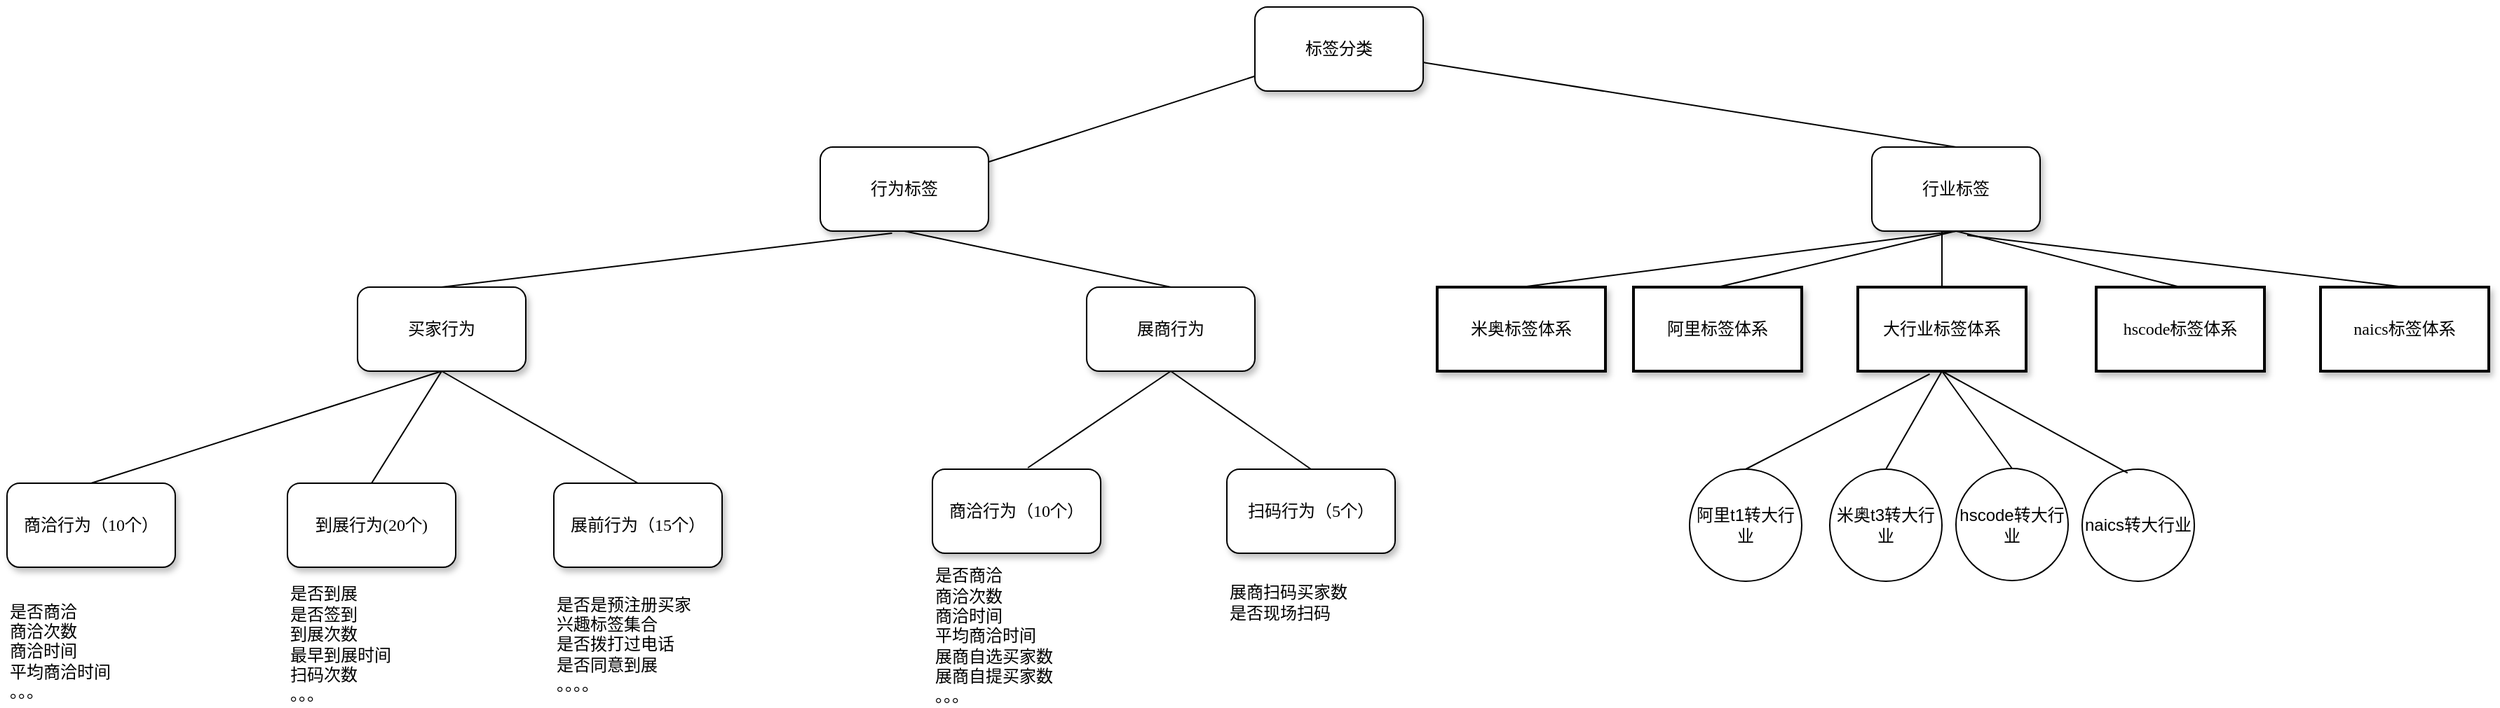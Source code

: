<mxfile version="21.5.0" type="github">
  <diagram name="Page-1" id="10a91c8b-09ff-31b1-d368-03940ed4cc9e">
    <mxGraphModel dx="2787" dy="1775" grid="1" gridSize="10" guides="1" tooltips="1" connect="1" arrows="1" fold="1" page="1" pageScale="1" pageWidth="1100" pageHeight="850" background="none" math="0" shadow="0">
      <root>
        <mxCell id="0" />
        <mxCell id="1" parent="0" />
        <mxCell id="62893188c0fa7362-1" value="标签分类" style="whiteSpace=wrap;html=1;rounded=1;shadow=1;labelBackgroundColor=none;strokeWidth=1;fontFamily=Verdana;fontSize=12;align=center;" parent="1" vertex="1">
          <mxGeometry x="680" y="-290" width="120" height="60" as="geometry" />
        </mxCell>
        <mxCell id="62893188c0fa7362-2" value="&lt;span&gt;行为标签&lt;/span&gt;" style="whiteSpace=wrap;html=1;rounded=1;shadow=1;labelBackgroundColor=none;strokeWidth=1;fontFamily=Verdana;fontSize=12;align=center;" parent="1" vertex="1">
          <mxGeometry x="370" y="-190" width="120" height="60" as="geometry" />
        </mxCell>
        <mxCell id="62893188c0fa7362-3" value="&lt;span&gt;行业标签&lt;/span&gt;" style="whiteSpace=wrap;html=1;rounded=1;shadow=1;labelBackgroundColor=none;strokeWidth=1;fontFamily=Verdana;fontSize=12;align=center;" parent="1" vertex="1">
          <mxGeometry x="1120" y="-190" width="120" height="60" as="geometry" />
        </mxCell>
        <mxCell id="62893188c0fa7362-5" value="" style="rounded=0;html=1;labelBackgroundColor=none;startArrow=none;startFill=0;startSize=5;endArrow=none;endFill=0;endSize=5;jettySize=auto;orthogonalLoop=1;strokeWidth=1;fontFamily=Verdana;fontSize=12" parent="1" source="62893188c0fa7362-1" target="62893188c0fa7362-2" edge="1">
          <mxGeometry x="-0.359" y="-11" relative="1" as="geometry">
            <mxPoint as="offset" />
          </mxGeometry>
        </mxCell>
        <mxCell id="62893188c0fa7362-8" value="&lt;span&gt;买家行为&lt;/span&gt;" style="whiteSpace=wrap;html=1;rounded=1;shadow=1;labelBackgroundColor=none;strokeWidth=1;fontFamily=Verdana;fontSize=12;align=center;" parent="1" vertex="1">
          <mxGeometry x="40" y="-90" width="120" height="60" as="geometry" />
        </mxCell>
        <mxCell id="62893188c0fa7362-9" value="&lt;span&gt;展商行为&lt;/span&gt;" style="whiteSpace=wrap;html=1;rounded=1;shadow=1;labelBackgroundColor=none;strokeWidth=1;fontFamily=Verdana;fontSize=12;align=center;" parent="1" vertex="1">
          <mxGeometry x="560" y="-90" width="120" height="60" as="geometry" />
        </mxCell>
        <mxCell id="62893188c0fa7362-10" value="&lt;span&gt;米奥标签&lt;/span&gt;体系" style="whiteSpace=wrap;html=1;rounded=0;shadow=1;labelBackgroundColor=none;strokeWidth=2;fontFamily=Verdana;fontSize=12;align=center;" parent="1" vertex="1">
          <mxGeometry x="810" y="-90" width="120" height="60" as="geometry" />
        </mxCell>
        <mxCell id="62893188c0fa7362-11" value="&lt;span&gt;阿里标签&lt;/span&gt;体系" style="whiteSpace=wrap;html=1;rounded=0;shadow=1;labelBackgroundColor=none;strokeWidth=2;fontFamily=Verdana;fontSize=12;align=center;" parent="1" vertex="1">
          <mxGeometry x="950" y="-90" width="120" height="60" as="geometry" />
        </mxCell>
        <mxCell id="62893188c0fa7362-12" value="&lt;span&gt;商洽行为（10个）&lt;/span&gt;" style="whiteSpace=wrap;html=1;rounded=1;shadow=1;labelBackgroundColor=none;strokeWidth=1;fontFamily=Verdana;fontSize=12;align=center;" parent="1" vertex="1">
          <mxGeometry x="-210" y="50" width="120" height="60" as="geometry" />
        </mxCell>
        <mxCell id="62893188c0fa7362-13" value="&lt;span&gt;到展行为(20个)&lt;/span&gt;" style="whiteSpace=wrap;html=1;rounded=1;shadow=1;labelBackgroundColor=none;strokeWidth=1;fontFamily=Verdana;fontSize=12;align=center;" parent="1" vertex="1">
          <mxGeometry x="-10" y="50" width="120" height="60" as="geometry" />
        </mxCell>
        <mxCell id="uT71Bbt4KiQEfUANzaNA-7" value="" style="endArrow=none;html=1;rounded=0;entryX=0.5;entryY=1;entryDx=0;entryDy=0;exitX=0.5;exitY=0;exitDx=0;exitDy=0;" edge="1" parent="1" source="62893188c0fa7362-12" target="62893188c0fa7362-8">
          <mxGeometry width="50" height="50" relative="1" as="geometry">
            <mxPoint x="120" y="400" as="sourcePoint" />
            <mxPoint x="170" y="350" as="targetPoint" />
          </mxGeometry>
        </mxCell>
        <mxCell id="uT71Bbt4KiQEfUANzaNA-13" value="" style="endArrow=none;html=1;rounded=0;exitX=0.5;exitY=0;exitDx=0;exitDy=0;" edge="1" parent="1" source="62893188c0fa7362-3" target="62893188c0fa7362-1">
          <mxGeometry width="50" height="50" relative="1" as="geometry">
            <mxPoint x="740" y="160" as="sourcePoint" />
            <mxPoint x="790" y="110" as="targetPoint" />
          </mxGeometry>
        </mxCell>
        <mxCell id="uT71Bbt4KiQEfUANzaNA-14" value="" style="endArrow=none;html=1;rounded=0;exitX=0.5;exitY=1;exitDx=0;exitDy=0;entryX=0.5;entryY=0;entryDx=0;entryDy=0;" edge="1" parent="1" source="62893188c0fa7362-3" target="62893188c0fa7362-10">
          <mxGeometry width="50" height="50" relative="1" as="geometry">
            <mxPoint x="1490" y="200" as="sourcePoint" />
            <mxPoint x="1320" y="133" as="targetPoint" />
            <Array as="points" />
          </mxGeometry>
        </mxCell>
        <mxCell id="uT71Bbt4KiQEfUANzaNA-15" value="" style="endArrow=none;html=1;rounded=0;exitX=0.5;exitY=0;exitDx=0;exitDy=0;entryX=0.5;entryY=1;entryDx=0;entryDy=0;" edge="1" parent="1" source="62893188c0fa7362-11" target="62893188c0fa7362-3">
          <mxGeometry width="50" height="50" relative="1" as="geometry">
            <mxPoint x="1540" y="260" as="sourcePoint" />
            <mxPoint x="1390" y="310" as="targetPoint" />
            <Array as="points" />
          </mxGeometry>
        </mxCell>
        <mxCell id="uT71Bbt4KiQEfUANzaNA-16" value="" style="endArrow=none;html=1;rounded=0;entryX=0.5;entryY=1;entryDx=0;entryDy=0;exitX=0.5;exitY=0;exitDx=0;exitDy=0;" edge="1" parent="1" source="62893188c0fa7362-9" target="62893188c0fa7362-2">
          <mxGeometry width="50" height="50" relative="1" as="geometry">
            <mxPoint x="410" y="290" as="sourcePoint" />
            <mxPoint x="460" y="240" as="targetPoint" />
          </mxGeometry>
        </mxCell>
        <mxCell id="uT71Bbt4KiQEfUANzaNA-18" value="&lt;span&gt;hscode标签&lt;/span&gt;体系" style="whiteSpace=wrap;html=1;rounded=0;shadow=1;labelBackgroundColor=none;strokeWidth=2;fontFamily=Verdana;fontSize=12;align=center;" vertex="1" parent="1">
          <mxGeometry x="1280" y="-90" width="120" height="60" as="geometry" />
        </mxCell>
        <mxCell id="uT71Bbt4KiQEfUANzaNA-19" value="naics标签体系" style="whiteSpace=wrap;html=1;rounded=0;shadow=1;labelBackgroundColor=none;strokeWidth=2;fontFamily=Verdana;fontSize=12;align=center;" vertex="1" parent="1">
          <mxGeometry x="1440" y="-90" width="120" height="60" as="geometry" />
        </mxCell>
        <mxCell id="uT71Bbt4KiQEfUANzaNA-20" value="" style="endArrow=none;html=1;rounded=0;exitX=0.5;exitY=0;exitDx=0;exitDy=0;entryX=0.5;entryY=1;entryDx=0;entryDy=0;" edge="1" parent="1" source="uT71Bbt4KiQEfUANzaNA-18" target="62893188c0fa7362-3">
          <mxGeometry width="50" height="50" relative="1" as="geometry">
            <mxPoint x="1540" y="300" as="sourcePoint" />
            <mxPoint x="1620" y="250" as="targetPoint" />
            <Array as="points" />
          </mxGeometry>
        </mxCell>
        <mxCell id="uT71Bbt4KiQEfUANzaNA-21" value="" style="endArrow=none;html=1;rounded=0;exitX=0.5;exitY=0;exitDx=0;exitDy=0;entryX=0.567;entryY=1.05;entryDx=0;entryDy=0;entryPerimeter=0;" edge="1" parent="1" source="uT71Bbt4KiQEfUANzaNA-19" target="62893188c0fa7362-3">
          <mxGeometry width="50" height="50" relative="1" as="geometry">
            <mxPoint x="1700" y="300" as="sourcePoint" />
            <mxPoint x="1620" y="250" as="targetPoint" />
            <Array as="points" />
          </mxGeometry>
        </mxCell>
        <mxCell id="uT71Bbt4KiQEfUANzaNA-24" value="展前行为（15个）" style="whiteSpace=wrap;html=1;rounded=1;shadow=1;labelBackgroundColor=none;strokeWidth=1;fontFamily=Verdana;fontSize=12;align=center;" vertex="1" parent="1">
          <mxGeometry x="180" y="50" width="120" height="60" as="geometry" />
        </mxCell>
        <mxCell id="uT71Bbt4KiQEfUANzaNA-27" value="" style="endArrow=none;html=1;rounded=0;exitX=0.5;exitY=0;exitDx=0;exitDy=0;entryX=0.5;entryY=1;entryDx=0;entryDy=0;" edge="1" parent="1" source="uT71Bbt4KiQEfUANzaNA-24" target="62893188c0fa7362-8">
          <mxGeometry width="50" height="50" relative="1" as="geometry">
            <mxPoint x="90" y="415" as="sourcePoint" />
            <mxPoint x="10" y="350" as="targetPoint" />
          </mxGeometry>
        </mxCell>
        <mxCell id="uT71Bbt4KiQEfUANzaNA-28" value="&lt;span&gt;商洽行为（10个）&lt;/span&gt;" style="whiteSpace=wrap;html=1;rounded=1;shadow=1;labelBackgroundColor=none;strokeWidth=1;fontFamily=Verdana;fontSize=12;align=center;" vertex="1" parent="1">
          <mxGeometry x="450" y="40" width="120" height="60" as="geometry" />
        </mxCell>
        <mxCell id="uT71Bbt4KiQEfUANzaNA-29" value="&lt;span&gt;扫码行为（5个）&lt;/span&gt;" style="whiteSpace=wrap;html=1;rounded=1;shadow=1;labelBackgroundColor=none;strokeWidth=1;fontFamily=Verdana;fontSize=12;align=center;" vertex="1" parent="1">
          <mxGeometry x="660" y="40" width="120" height="60" as="geometry" />
        </mxCell>
        <mxCell id="uT71Bbt4KiQEfUANzaNA-42" value="" style="endArrow=none;html=1;rounded=0;entryX=0.5;entryY=1;entryDx=0;entryDy=0;exitX=0.567;exitY=-0.017;exitDx=0;exitDy=0;exitPerimeter=0;" edge="1" parent="1" source="uT71Bbt4KiQEfUANzaNA-28" target="62893188c0fa7362-9">
          <mxGeometry width="50" height="50" relative="1" as="geometry">
            <mxPoint x="530" y="433" as="sourcePoint" />
            <mxPoint x="540" y="500" as="targetPoint" />
          </mxGeometry>
        </mxCell>
        <mxCell id="uT71Bbt4KiQEfUANzaNA-44" value="" style="endArrow=none;html=1;rounded=0;exitX=0.5;exitY=0;exitDx=0;exitDy=0;entryX=0.5;entryY=1;entryDx=0;entryDy=0;" edge="1" parent="1" source="uT71Bbt4KiQEfUANzaNA-29" target="62893188c0fa7362-9">
          <mxGeometry width="50" height="50" relative="1" as="geometry">
            <mxPoint x="549" y="443" as="sourcePoint" />
            <mxPoint x="750" y="390" as="targetPoint" />
          </mxGeometry>
        </mxCell>
        <mxCell id="uT71Bbt4KiQEfUANzaNA-69" value="" style="endArrow=none;html=1;rounded=0;entryX=0.427;entryY=1.025;entryDx=0;entryDy=0;exitX=0.5;exitY=0;exitDx=0;exitDy=0;entryPerimeter=0;" edge="1" parent="1" source="62893188c0fa7362-8" target="62893188c0fa7362-2">
          <mxGeometry width="50" height="50" relative="1" as="geometry">
            <mxPoint x="-570" y="415" as="sourcePoint" />
            <mxPoint x="-230" y="340" as="targetPoint" />
          </mxGeometry>
        </mxCell>
        <mxCell id="uT71Bbt4KiQEfUANzaNA-70" value="" style="endArrow=none;html=1;rounded=0;exitX=0.5;exitY=0;exitDx=0;exitDy=0;entryX=0.5;entryY=1;entryDx=0;entryDy=0;" edge="1" parent="1" source="62893188c0fa7362-13" target="62893188c0fa7362-8">
          <mxGeometry width="50" height="50" relative="1" as="geometry">
            <mxPoint x="-570" y="415" as="sourcePoint" />
            <mxPoint x="360" y="-20" as="targetPoint" />
          </mxGeometry>
        </mxCell>
        <mxCell id="uT71Bbt4KiQEfUANzaNA-77" value="是否商洽&lt;br&gt;商洽次数&lt;br&gt;商洽时间&lt;br&gt;平均商洽时间&lt;br&gt;。。。" style="text;html=1;strokeColor=none;fillColor=none;align=left;verticalAlign=middle;whiteSpace=wrap;rounded=0;" vertex="1" parent="1">
          <mxGeometry x="-210" y="160" width="80" height="20" as="geometry" />
        </mxCell>
        <mxCell id="uT71Bbt4KiQEfUANzaNA-78" value="是否到展&lt;br&gt;是否签到&lt;br&gt;到展次数&lt;br&gt;最早到展时间&lt;br&gt;扫码次数&lt;br&gt;。。。" style="text;html=1;strokeColor=none;fillColor=none;align=left;verticalAlign=middle;whiteSpace=wrap;rounded=0;" vertex="1" parent="1">
          <mxGeometry x="-10" y="149" width="90" height="31" as="geometry" />
        </mxCell>
        <mxCell id="uT71Bbt4KiQEfUANzaNA-82" value="是否是预注册买家&lt;br&gt;兴趣标签集合&lt;br&gt;是否拨打过电话&lt;br&gt;是否同意到展&lt;br&gt;。。。。" style="text;html=1;align=left;verticalAlign=middle;resizable=0;points=[];autosize=1;strokeColor=none;fillColor=none;" vertex="1" parent="1">
          <mxGeometry x="180" y="119.5" width="120" height="90" as="geometry" />
        </mxCell>
        <mxCell id="uT71Bbt4KiQEfUANzaNA-83" value="是否商洽&lt;br&gt;商洽次数&lt;br&gt;商洽时间&lt;br&gt;平均商洽时间&lt;br&gt;展商自选买家数&lt;br&gt;展商自提买家数&lt;br&gt;。。。" style="text;html=1;strokeColor=none;fillColor=none;align=left;verticalAlign=middle;whiteSpace=wrap;rounded=0;" vertex="1" parent="1">
          <mxGeometry x="450" y="149" width="110" height="20" as="geometry" />
        </mxCell>
        <mxCell id="uT71Bbt4KiQEfUANzaNA-84" value="展商扫码买家数&lt;br&gt;是否现场扫码&lt;br&gt;" style="text;html=1;strokeColor=none;fillColor=none;align=left;verticalAlign=middle;whiteSpace=wrap;rounded=0;" vertex="1" parent="1">
          <mxGeometry x="660" y="119.5" width="90" height="31" as="geometry" />
        </mxCell>
        <mxCell id="uT71Bbt4KiQEfUANzaNA-85" value="大行业标签体系" style="whiteSpace=wrap;html=1;rounded=0;shadow=1;labelBackgroundColor=none;strokeWidth=2;fontFamily=Verdana;fontSize=12;align=center;" vertex="1" parent="1">
          <mxGeometry x="1110" y="-90" width="120" height="60" as="geometry" />
        </mxCell>
        <mxCell id="uT71Bbt4KiQEfUANzaNA-86" value="" style="endArrow=none;html=1;rounded=0;exitX=0.5;exitY=0;exitDx=0;exitDy=0;" edge="1" parent="1" source="uT71Bbt4KiQEfUANzaNA-85">
          <mxGeometry width="50" height="50" relative="1" as="geometry">
            <mxPoint x="1450" y="-80" as="sourcePoint" />
            <mxPoint x="1170" y="-130" as="targetPoint" />
            <Array as="points" />
          </mxGeometry>
        </mxCell>
        <mxCell id="uT71Bbt4KiQEfUANzaNA-89" value="阿里t1转大行业" style="ellipse;whiteSpace=wrap;html=1;aspect=fixed;" vertex="1" parent="1">
          <mxGeometry x="990" y="40" width="80" height="80" as="geometry" />
        </mxCell>
        <mxCell id="uT71Bbt4KiQEfUANzaNA-90" value="米奥t3转大行业" style="ellipse;whiteSpace=wrap;html=1;aspect=fixed;" vertex="1" parent="1">
          <mxGeometry x="1090" y="40" width="80" height="80" as="geometry" />
        </mxCell>
        <mxCell id="uT71Bbt4KiQEfUANzaNA-91" value="hscode转大行业" style="ellipse;whiteSpace=wrap;html=1;aspect=fixed;" vertex="1" parent="1">
          <mxGeometry x="1180" y="39.5" width="80" height="80" as="geometry" />
        </mxCell>
        <mxCell id="uT71Bbt4KiQEfUANzaNA-92" value="" style="endArrow=none;html=1;rounded=0;exitX=0.427;exitY=1.034;exitDx=0;exitDy=0;entryX=0.5;entryY=0;entryDx=0;entryDy=0;exitPerimeter=0;" edge="1" parent="1" source="uT71Bbt4KiQEfUANzaNA-85" target="uT71Bbt4KiQEfUANzaNA-89">
          <mxGeometry width="50" height="50" relative="1" as="geometry">
            <mxPoint x="1020" y="-80" as="sourcePoint" />
            <mxPoint x="1190" y="-120" as="targetPoint" />
            <Array as="points" />
          </mxGeometry>
        </mxCell>
        <mxCell id="uT71Bbt4KiQEfUANzaNA-93" value="" style="endArrow=none;html=1;rounded=0;exitX=0.5;exitY=1;exitDx=0;exitDy=0;entryX=0.5;entryY=0;entryDx=0;entryDy=0;" edge="1" parent="1" source="uT71Bbt4KiQEfUANzaNA-85" target="uT71Bbt4KiQEfUANzaNA-90">
          <mxGeometry width="50" height="50" relative="1" as="geometry">
            <mxPoint x="1171" y="-18" as="sourcePoint" />
            <mxPoint x="1040" y="50" as="targetPoint" />
            <Array as="points" />
          </mxGeometry>
        </mxCell>
        <mxCell id="uT71Bbt4KiQEfUANzaNA-94" value="" style="endArrow=none;html=1;rounded=0;exitX=0.5;exitY=1;exitDx=0;exitDy=0;entryX=0.5;entryY=0;entryDx=0;entryDy=0;" edge="1" parent="1" source="uT71Bbt4KiQEfUANzaNA-85" target="uT71Bbt4KiQEfUANzaNA-91">
          <mxGeometry width="50" height="50" relative="1" as="geometry">
            <mxPoint x="1181" y="-8" as="sourcePoint" />
            <mxPoint x="1050" y="60" as="targetPoint" />
            <Array as="points" />
          </mxGeometry>
        </mxCell>
        <mxCell id="uT71Bbt4KiQEfUANzaNA-95" value="naics转大行业" style="ellipse;whiteSpace=wrap;html=1;aspect=fixed;" vertex="1" parent="1">
          <mxGeometry x="1270" y="40" width="80" height="80" as="geometry" />
        </mxCell>
        <mxCell id="uT71Bbt4KiQEfUANzaNA-96" value="" style="endArrow=none;html=1;rounded=0;exitX=0.5;exitY=1;exitDx=0;exitDy=0;entryX=0.405;entryY=0.033;entryDx=0;entryDy=0;entryPerimeter=0;" edge="1" parent="1" source="uT71Bbt4KiQEfUANzaNA-85" target="uT71Bbt4KiQEfUANzaNA-95">
          <mxGeometry width="50" height="50" relative="1" as="geometry">
            <mxPoint x="1180" y="-20" as="sourcePoint" />
            <mxPoint x="1230" y="50" as="targetPoint" />
            <Array as="points" />
          </mxGeometry>
        </mxCell>
      </root>
    </mxGraphModel>
  </diagram>
</mxfile>
